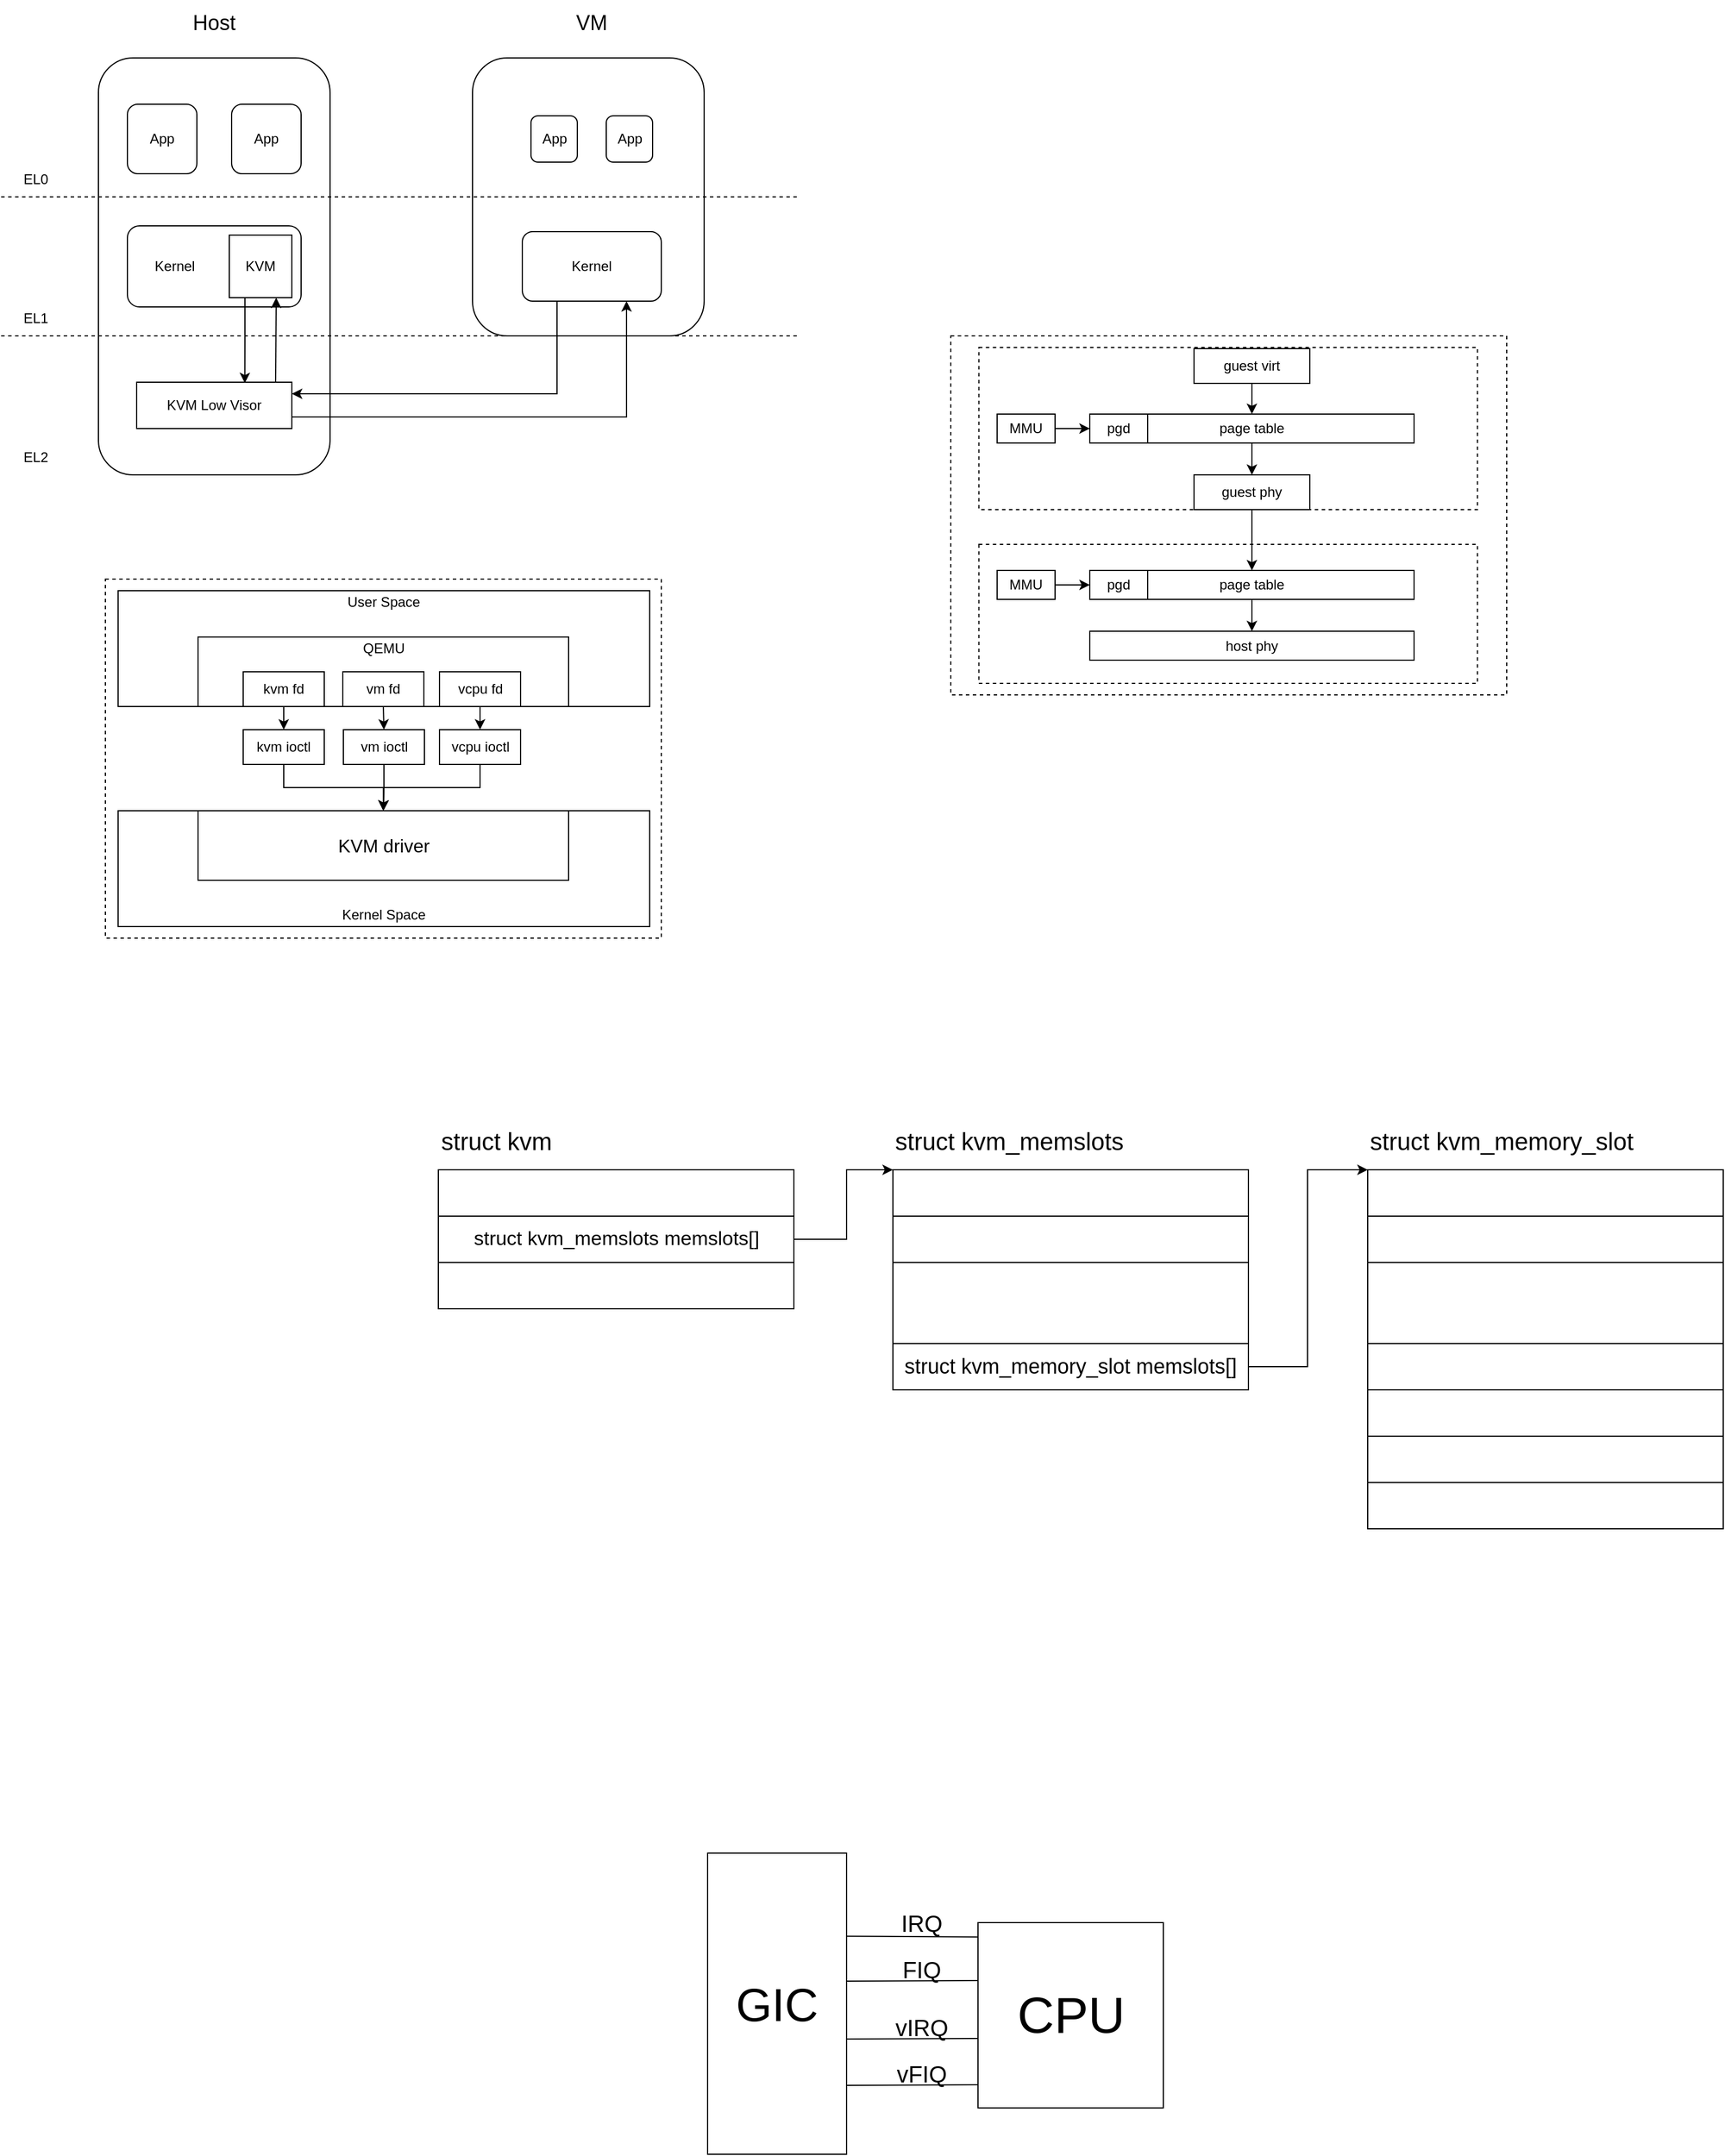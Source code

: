 <mxfile version="20.2.3" type="github">
  <diagram id="0Gi7k2H3K9yGx6-CRsK0" name="第 1 页">
    <mxGraphModel dx="1209" dy="749" grid="1" gridSize="10" guides="1" tooltips="1" connect="1" arrows="1" fold="1" page="0" pageScale="1" pageWidth="1200" pageHeight="1920" math="0" shadow="0">
      <root>
        <mxCell id="0" />
        <mxCell id="1" parent="0" />
        <mxCell id="M2KwWTT17FDbJII6S5ux-3" value="" style="rounded=1;whiteSpace=wrap;html=1;fillColor=none;" parent="1" vertex="1">
          <mxGeometry x="507" y="240" width="200" height="240" as="geometry" />
        </mxCell>
        <mxCell id="M2KwWTT17FDbJII6S5ux-1" value="" style="rounded=1;whiteSpace=wrap;html=1;fillColor=none;" parent="1" vertex="1">
          <mxGeometry x="184" y="240" width="200" height="360" as="geometry" />
        </mxCell>
        <mxCell id="M2KwWTT17FDbJII6S5ux-5" value="" style="endArrow=none;dashed=1;html=1;rounded=0;" parent="1" edge="1">
          <mxGeometry width="50" height="50" relative="1" as="geometry">
            <mxPoint x="100" y="360" as="sourcePoint" />
            <mxPoint x="790" y="360" as="targetPoint" />
          </mxGeometry>
        </mxCell>
        <mxCell id="M2KwWTT17FDbJII6S5ux-6" value="" style="endArrow=none;dashed=1;html=1;rounded=0;" parent="1" edge="1">
          <mxGeometry width="50" height="50" relative="1" as="geometry">
            <mxPoint x="100" y="480" as="sourcePoint" />
            <mxPoint x="790" y="480" as="targetPoint" />
          </mxGeometry>
        </mxCell>
        <mxCell id="M2KwWTT17FDbJII6S5ux-7" value="EL0" style="text;html=1;strokeColor=none;fillColor=none;align=center;verticalAlign=middle;whiteSpace=wrap;rounded=0;" parent="1" vertex="1">
          <mxGeometry x="100" y="330" width="60" height="30" as="geometry" />
        </mxCell>
        <mxCell id="M2KwWTT17FDbJII6S5ux-8" value="EL1" style="text;html=1;strokeColor=none;fillColor=none;align=center;verticalAlign=middle;whiteSpace=wrap;rounded=0;" parent="1" vertex="1">
          <mxGeometry x="100" y="450" width="60" height="30" as="geometry" />
        </mxCell>
        <mxCell id="M2KwWTT17FDbJII6S5ux-9" value="EL2" style="text;html=1;strokeColor=none;fillColor=none;align=center;verticalAlign=middle;whiteSpace=wrap;rounded=0;" parent="1" vertex="1">
          <mxGeometry x="100" y="570" width="60" height="30" as="geometry" />
        </mxCell>
        <mxCell id="M2KwWTT17FDbJII6S5ux-22" style="edgeStyle=orthogonalEdgeStyle;rounded=0;orthogonalLoop=1;jettySize=auto;html=1;exitX=1;exitY=0.75;exitDx=0;exitDy=0;entryX=0.75;entryY=1;entryDx=0;entryDy=0;fontSize=18;" parent="1" source="M2KwWTT17FDbJII6S5ux-10" target="M2KwWTT17FDbJII6S5ux-11" edge="1">
          <mxGeometry relative="1" as="geometry" />
        </mxCell>
        <mxCell id="M2KwWTT17FDbJII6S5ux-10" value="KVM Low Visor" style="rounded=0;whiteSpace=wrap;html=1;fillColor=none;" parent="1" vertex="1">
          <mxGeometry x="217" y="520" width="134" height="40" as="geometry" />
        </mxCell>
        <mxCell id="M2KwWTT17FDbJII6S5ux-21" style="edgeStyle=orthogonalEdgeStyle;rounded=0;orthogonalLoop=1;jettySize=auto;html=1;exitX=0.25;exitY=1;exitDx=0;exitDy=0;entryX=1;entryY=0.25;entryDx=0;entryDy=0;fontSize=18;" parent="1" source="M2KwWTT17FDbJII6S5ux-11" target="M2KwWTT17FDbJII6S5ux-10" edge="1">
          <mxGeometry relative="1" as="geometry" />
        </mxCell>
        <mxCell id="M2KwWTT17FDbJII6S5ux-11" value="Kernel" style="rounded=1;whiteSpace=wrap;html=1;fillColor=none;" parent="1" vertex="1">
          <mxGeometry x="550" y="390" width="120" height="60" as="geometry" />
        </mxCell>
        <mxCell id="M2KwWTT17FDbJII6S5ux-12" value="" style="rounded=1;whiteSpace=wrap;html=1;fillColor=none;" parent="1" vertex="1">
          <mxGeometry x="209" y="385" width="150" height="70" as="geometry" />
        </mxCell>
        <mxCell id="M2KwWTT17FDbJII6S5ux-23" style="edgeStyle=orthogonalEdgeStyle;rounded=0;orthogonalLoop=1;jettySize=auto;html=1;exitX=0.25;exitY=1;exitDx=0;exitDy=0;entryX=0.697;entryY=0.02;entryDx=0;entryDy=0;entryPerimeter=0;fontSize=18;" parent="1" source="M2KwWTT17FDbJII6S5ux-13" target="M2KwWTT17FDbJII6S5ux-10" edge="1">
          <mxGeometry relative="1" as="geometry" />
        </mxCell>
        <mxCell id="M2KwWTT17FDbJII6S5ux-24" style="edgeStyle=orthogonalEdgeStyle;rounded=0;orthogonalLoop=1;jettySize=auto;html=1;exitX=0.75;exitY=1;exitDx=0;exitDy=0;fontSize=18;startArrow=classic;startFill=1;endArrow=none;endFill=0;" parent="1" source="M2KwWTT17FDbJII6S5ux-13" edge="1">
          <mxGeometry relative="1" as="geometry">
            <mxPoint x="337" y="520" as="targetPoint" />
          </mxGeometry>
        </mxCell>
        <mxCell id="M2KwWTT17FDbJII6S5ux-13" value="KVM" style="whiteSpace=wrap;html=1;aspect=fixed;fillColor=none;" parent="1" vertex="1">
          <mxGeometry x="297" y="393" width="54" height="54" as="geometry" />
        </mxCell>
        <mxCell id="M2KwWTT17FDbJII6S5ux-14" value="Kernel" style="text;html=1;strokeColor=none;fillColor=none;align=center;verticalAlign=middle;whiteSpace=wrap;rounded=0;" parent="1" vertex="1">
          <mxGeometry x="220" y="405" width="60" height="30" as="geometry" />
        </mxCell>
        <mxCell id="M2KwWTT17FDbJII6S5ux-15" value="App" style="rounded=1;whiteSpace=wrap;html=1;fillColor=none;" parent="1" vertex="1">
          <mxGeometry x="209" y="280" width="60" height="60" as="geometry" />
        </mxCell>
        <mxCell id="M2KwWTT17FDbJII6S5ux-16" value="App" style="rounded=1;whiteSpace=wrap;html=1;fillColor=none;" parent="1" vertex="1">
          <mxGeometry x="299" y="280" width="60" height="60" as="geometry" />
        </mxCell>
        <mxCell id="M2KwWTT17FDbJII6S5ux-17" value="App" style="rounded=1;whiteSpace=wrap;html=1;fillColor=none;" parent="1" vertex="1">
          <mxGeometry x="557.5" y="290" width="40" height="40" as="geometry" />
        </mxCell>
        <mxCell id="M2KwWTT17FDbJII6S5ux-18" value="App" style="rounded=1;whiteSpace=wrap;html=1;fillColor=none;" parent="1" vertex="1">
          <mxGeometry x="622.5" y="290" width="40" height="40" as="geometry" />
        </mxCell>
        <mxCell id="M2KwWTT17FDbJII6S5ux-19" value="&lt;font style=&quot;font-size: 18px;&quot;&gt;Host&lt;/font&gt;" style="text;html=1;strokeColor=none;fillColor=none;align=center;verticalAlign=middle;whiteSpace=wrap;rounded=0;rotation=0;" parent="1" vertex="1">
          <mxGeometry x="241" y="190" width="86" height="40" as="geometry" />
        </mxCell>
        <mxCell id="M2KwWTT17FDbJII6S5ux-20" value="&lt;font style=&quot;font-size: 18px;&quot;&gt;VM&lt;/font&gt;" style="text;html=1;strokeColor=none;fillColor=none;align=center;verticalAlign=middle;whiteSpace=wrap;rounded=0;rotation=0;" parent="1" vertex="1">
          <mxGeometry x="567" y="190" width="86" height="40" as="geometry" />
        </mxCell>
        <mxCell id="kygwGKtB1yvdqvIX1WsP-1" value="" style="rounded=0;whiteSpace=wrap;html=1;fillColor=none;dashed=1;" parent="1" vertex="1">
          <mxGeometry x="190" y="690" width="480" height="310" as="geometry" />
        </mxCell>
        <mxCell id="kygwGKtB1yvdqvIX1WsP-2" value="" style="rounded=0;whiteSpace=wrap;html=1;fillColor=none;" parent="1" vertex="1">
          <mxGeometry x="201" y="700" width="459" height="100" as="geometry" />
        </mxCell>
        <mxCell id="kygwGKtB1yvdqvIX1WsP-3" value="" style="rounded=0;whiteSpace=wrap;html=1;fillColor=none;" parent="1" vertex="1">
          <mxGeometry x="201" y="890" width="459" height="100" as="geometry" />
        </mxCell>
        <mxCell id="kygwGKtB1yvdqvIX1WsP-4" value="" style="rounded=0;whiteSpace=wrap;html=1;fillColor=none;" parent="1" vertex="1">
          <mxGeometry x="270" y="740" width="320" height="60" as="geometry" />
        </mxCell>
        <mxCell id="kygwGKtB1yvdqvIX1WsP-5" value="" style="rounded=0;whiteSpace=wrap;html=1;fillColor=none;" parent="1" vertex="1">
          <mxGeometry x="270" y="890" width="320" height="60" as="geometry" />
        </mxCell>
        <mxCell id="kygwGKtB1yvdqvIX1WsP-18" style="edgeStyle=orthogonalEdgeStyle;rounded=0;orthogonalLoop=1;jettySize=auto;html=1;exitX=0.5;exitY=1;exitDx=0;exitDy=0;entryX=0.5;entryY=0;entryDx=0;entryDy=0;fontSize=16;" parent="1" source="kygwGKtB1yvdqvIX1WsP-6" target="kygwGKtB1yvdqvIX1WsP-9" edge="1">
          <mxGeometry relative="1" as="geometry" />
        </mxCell>
        <mxCell id="kygwGKtB1yvdqvIX1WsP-6" value="kvm fd" style="rounded=0;whiteSpace=wrap;html=1;fillColor=none;" parent="1" vertex="1">
          <mxGeometry x="309" y="770" width="70" height="30" as="geometry" />
        </mxCell>
        <mxCell id="kygwGKtB1yvdqvIX1WsP-19" style="edgeStyle=orthogonalEdgeStyle;rounded=0;orthogonalLoop=1;jettySize=auto;html=1;exitX=0.5;exitY=1;exitDx=0;exitDy=0;entryX=0.5;entryY=0;entryDx=0;entryDy=0;fontSize=16;" parent="1" source="kygwGKtB1yvdqvIX1WsP-7" target="kygwGKtB1yvdqvIX1WsP-10" edge="1">
          <mxGeometry relative="1" as="geometry" />
        </mxCell>
        <mxCell id="kygwGKtB1yvdqvIX1WsP-7" value="vm fd" style="rounded=0;whiteSpace=wrap;html=1;fillColor=none;" parent="1" vertex="1">
          <mxGeometry x="395" y="770" width="70" height="30" as="geometry" />
        </mxCell>
        <mxCell id="kygwGKtB1yvdqvIX1WsP-20" style="edgeStyle=orthogonalEdgeStyle;rounded=0;orthogonalLoop=1;jettySize=auto;html=1;exitX=0.5;exitY=1;exitDx=0;exitDy=0;entryX=0.5;entryY=0;entryDx=0;entryDy=0;fontSize=16;" parent="1" source="kygwGKtB1yvdqvIX1WsP-8" target="kygwGKtB1yvdqvIX1WsP-11" edge="1">
          <mxGeometry relative="1" as="geometry" />
        </mxCell>
        <mxCell id="kygwGKtB1yvdqvIX1WsP-8" value="vcpu fd" style="rounded=0;whiteSpace=wrap;html=1;fillColor=none;" parent="1" vertex="1">
          <mxGeometry x="478.5" y="770" width="70" height="30" as="geometry" />
        </mxCell>
        <mxCell id="kygwGKtB1yvdqvIX1WsP-21" style="edgeStyle=orthogonalEdgeStyle;rounded=0;orthogonalLoop=1;jettySize=auto;html=1;exitX=0.5;exitY=1;exitDx=0;exitDy=0;entryX=0.5;entryY=0;entryDx=0;entryDy=0;fontSize=16;" parent="1" source="kygwGKtB1yvdqvIX1WsP-9" target="kygwGKtB1yvdqvIX1WsP-5" edge="1">
          <mxGeometry relative="1" as="geometry">
            <Array as="points">
              <mxPoint x="344" y="870" />
              <mxPoint x="430" y="870" />
            </Array>
          </mxGeometry>
        </mxCell>
        <mxCell id="kygwGKtB1yvdqvIX1WsP-9" value="kvm ioctl" style="rounded=0;whiteSpace=wrap;html=1;fillColor=none;" parent="1" vertex="1">
          <mxGeometry x="309" y="820" width="70" height="30" as="geometry" />
        </mxCell>
        <mxCell id="kygwGKtB1yvdqvIX1WsP-22" style="edgeStyle=orthogonalEdgeStyle;rounded=0;orthogonalLoop=1;jettySize=auto;html=1;exitX=0.5;exitY=1;exitDx=0;exitDy=0;entryX=0.5;entryY=0;entryDx=0;entryDy=0;fontSize=16;" parent="1" source="kygwGKtB1yvdqvIX1WsP-10" target="kygwGKtB1yvdqvIX1WsP-5" edge="1">
          <mxGeometry relative="1" as="geometry" />
        </mxCell>
        <mxCell id="kygwGKtB1yvdqvIX1WsP-10" value="vm ioctl" style="rounded=0;whiteSpace=wrap;html=1;fillColor=none;" parent="1" vertex="1">
          <mxGeometry x="395.5" y="820" width="70" height="30" as="geometry" />
        </mxCell>
        <mxCell id="kygwGKtB1yvdqvIX1WsP-23" style="edgeStyle=orthogonalEdgeStyle;rounded=0;orthogonalLoop=1;jettySize=auto;html=1;exitX=0.5;exitY=1;exitDx=0;exitDy=0;fontSize=16;" parent="1" source="kygwGKtB1yvdqvIX1WsP-11" edge="1">
          <mxGeometry relative="1" as="geometry">
            <mxPoint x="430" y="890" as="targetPoint" />
          </mxGeometry>
        </mxCell>
        <mxCell id="kygwGKtB1yvdqvIX1WsP-11" value="vcpu ioctl" style="rounded=0;whiteSpace=wrap;html=1;fillColor=none;" parent="1" vertex="1">
          <mxGeometry x="478.5" y="820" width="70" height="30" as="geometry" />
        </mxCell>
        <mxCell id="kygwGKtB1yvdqvIX1WsP-12" value="QEMU" style="text;html=1;strokeColor=none;fillColor=none;align=center;verticalAlign=middle;whiteSpace=wrap;rounded=0;" parent="1" vertex="1">
          <mxGeometry x="382.5" y="740" width="95" height="20" as="geometry" />
        </mxCell>
        <mxCell id="kygwGKtB1yvdqvIX1WsP-14" value="&lt;font style=&quot;font-size: 16px;&quot;&gt;KVM driver&lt;/font&gt;" style="text;html=1;strokeColor=none;fillColor=none;align=center;verticalAlign=middle;whiteSpace=wrap;rounded=0;" parent="1" vertex="1">
          <mxGeometry x="382.5" y="905" width="95" height="30" as="geometry" />
        </mxCell>
        <mxCell id="kygwGKtB1yvdqvIX1WsP-16" value="Kernel Space" style="text;html=1;strokeColor=none;fillColor=none;align=center;verticalAlign=middle;whiteSpace=wrap;rounded=0;" parent="1" vertex="1">
          <mxGeometry x="382.5" y="970" width="95" height="20" as="geometry" />
        </mxCell>
        <mxCell id="kygwGKtB1yvdqvIX1WsP-17" value="User Space" style="text;html=1;strokeColor=none;fillColor=none;align=center;verticalAlign=middle;whiteSpace=wrap;rounded=0;" parent="1" vertex="1">
          <mxGeometry x="382.5" y="700" width="95" height="20" as="geometry" />
        </mxCell>
        <mxCell id="fz9DKFjjDcTLPEcL4_bX-1" value="" style="rounded=0;whiteSpace=wrap;html=1;fillColor=none;dashed=1;" parent="1" vertex="1">
          <mxGeometry x="920" y="480" width="480" height="310" as="geometry" />
        </mxCell>
        <mxCell id="fz9DKFjjDcTLPEcL4_bX-3" value="" style="rounded=0;whiteSpace=wrap;html=1;fillColor=none;dashed=1;" parent="1" vertex="1">
          <mxGeometry x="944.25" y="490" width="430.5" height="140" as="geometry" />
        </mxCell>
        <mxCell id="fz9DKFjjDcTLPEcL4_bX-4" value="" style="rounded=0;whiteSpace=wrap;html=1;fillColor=none;dashed=1;" parent="1" vertex="1">
          <mxGeometry x="944.25" y="660" width="430.5" height="120" as="geometry" />
        </mxCell>
        <mxCell id="fz9DKFjjDcTLPEcL4_bX-17" style="edgeStyle=orthogonalEdgeStyle;rounded=0;orthogonalLoop=1;jettySize=auto;html=1;exitX=1;exitY=0.5;exitDx=0;exitDy=0;entryX=0;entryY=0.5;entryDx=0;entryDy=0;" parent="1" source="fz9DKFjjDcTLPEcL4_bX-5" target="fz9DKFjjDcTLPEcL4_bX-7" edge="1">
          <mxGeometry relative="1" as="geometry" />
        </mxCell>
        <mxCell id="fz9DKFjjDcTLPEcL4_bX-5" value="MMU" style="rounded=0;whiteSpace=wrap;html=1;" parent="1" vertex="1">
          <mxGeometry x="960" y="547.5" width="50" height="25" as="geometry" />
        </mxCell>
        <mxCell id="fz9DKFjjDcTLPEcL4_bX-14" style="edgeStyle=orthogonalEdgeStyle;rounded=0;orthogonalLoop=1;jettySize=auto;html=1;exitX=0.5;exitY=1;exitDx=0;exitDy=0;entryX=0.5;entryY=0;entryDx=0;entryDy=0;" parent="1" source="fz9DKFjjDcTLPEcL4_bX-6" target="fz9DKFjjDcTLPEcL4_bX-8" edge="1">
          <mxGeometry relative="1" as="geometry" />
        </mxCell>
        <mxCell id="fz9DKFjjDcTLPEcL4_bX-6" value="page table" style="rounded=0;whiteSpace=wrap;html=1;" parent="1" vertex="1">
          <mxGeometry x="1040" y="547.5" width="280" height="25" as="geometry" />
        </mxCell>
        <mxCell id="fz9DKFjjDcTLPEcL4_bX-7" value="pgd" style="rounded=0;whiteSpace=wrap;html=1;" parent="1" vertex="1">
          <mxGeometry x="1040" y="547.5" width="50" height="25" as="geometry" />
        </mxCell>
        <mxCell id="fz9DKFjjDcTLPEcL4_bX-13" style="edgeStyle=orthogonalEdgeStyle;rounded=0;orthogonalLoop=1;jettySize=auto;html=1;exitX=0.5;exitY=1;exitDx=0;exitDy=0;entryX=0.5;entryY=0;entryDx=0;entryDy=0;" parent="1" source="fz9DKFjjDcTLPEcL4_bX-8" target="fz9DKFjjDcTLPEcL4_bX-11" edge="1">
          <mxGeometry relative="1" as="geometry" />
        </mxCell>
        <mxCell id="fz9DKFjjDcTLPEcL4_bX-8" value="guest phy" style="rounded=0;whiteSpace=wrap;html=1;" parent="1" vertex="1">
          <mxGeometry x="1130" y="600" width="100" height="30" as="geometry" />
        </mxCell>
        <mxCell id="fz9DKFjjDcTLPEcL4_bX-15" style="edgeStyle=orthogonalEdgeStyle;rounded=0;orthogonalLoop=1;jettySize=auto;html=1;exitX=0.5;exitY=1;exitDx=0;exitDy=0;entryX=0.5;entryY=0;entryDx=0;entryDy=0;" parent="1" source="fz9DKFjjDcTLPEcL4_bX-9" target="fz9DKFjjDcTLPEcL4_bX-6" edge="1">
          <mxGeometry relative="1" as="geometry" />
        </mxCell>
        <mxCell id="fz9DKFjjDcTLPEcL4_bX-9" value="guest virt" style="rounded=0;whiteSpace=wrap;html=1;" parent="1" vertex="1">
          <mxGeometry x="1130" y="491" width="100" height="30" as="geometry" />
        </mxCell>
        <mxCell id="fz9DKFjjDcTLPEcL4_bX-18" style="edgeStyle=orthogonalEdgeStyle;rounded=0;orthogonalLoop=1;jettySize=auto;html=1;exitX=1;exitY=0.5;exitDx=0;exitDy=0;entryX=0;entryY=0.5;entryDx=0;entryDy=0;" parent="1" source="fz9DKFjjDcTLPEcL4_bX-10" target="fz9DKFjjDcTLPEcL4_bX-12" edge="1">
          <mxGeometry relative="1" as="geometry" />
        </mxCell>
        <mxCell id="fz9DKFjjDcTLPEcL4_bX-10" value="MMU" style="rounded=0;whiteSpace=wrap;html=1;" parent="1" vertex="1">
          <mxGeometry x="960" y="682.5" width="50" height="25" as="geometry" />
        </mxCell>
        <mxCell id="fz9DKFjjDcTLPEcL4_bX-19" style="edgeStyle=orthogonalEdgeStyle;rounded=0;orthogonalLoop=1;jettySize=auto;html=1;exitX=0.5;exitY=1;exitDx=0;exitDy=0;entryX=0.5;entryY=0;entryDx=0;entryDy=0;" parent="1" source="fz9DKFjjDcTLPEcL4_bX-11" target="fz9DKFjjDcTLPEcL4_bX-16" edge="1">
          <mxGeometry relative="1" as="geometry" />
        </mxCell>
        <mxCell id="fz9DKFjjDcTLPEcL4_bX-11" value="page table" style="rounded=0;whiteSpace=wrap;html=1;" parent="1" vertex="1">
          <mxGeometry x="1040" y="682.5" width="280" height="25" as="geometry" />
        </mxCell>
        <mxCell id="fz9DKFjjDcTLPEcL4_bX-12" value="pgd" style="rounded=0;whiteSpace=wrap;html=1;" parent="1" vertex="1">
          <mxGeometry x="1040" y="682.5" width="50" height="25" as="geometry" />
        </mxCell>
        <mxCell id="fz9DKFjjDcTLPEcL4_bX-16" value="host phy" style="rounded=0;whiteSpace=wrap;html=1;" parent="1" vertex="1">
          <mxGeometry x="1040" y="735" width="280" height="25" as="geometry" />
        </mxCell>
        <mxCell id="hOiswsmNN2-7Tfmbyqsf-1" value="" style="rounded=0;whiteSpace=wrap;html=1;" parent="1" vertex="1">
          <mxGeometry x="477.5" y="1200" width="307" height="120" as="geometry" />
        </mxCell>
        <mxCell id="hOiswsmNN2-7Tfmbyqsf-16" style="edgeStyle=orthogonalEdgeStyle;rounded=0;orthogonalLoop=1;jettySize=auto;html=1;exitX=1;exitY=0.5;exitDx=0;exitDy=0;fontSize=18;entryX=0;entryY=0;entryDx=0;entryDy=0;" parent="1" source="hOiswsmNN2-7Tfmbyqsf-2" target="hOiswsmNN2-7Tfmbyqsf-3" edge="1">
          <mxGeometry relative="1" as="geometry">
            <mxPoint x="830" y="1240" as="targetPoint" />
            <Array as="points">
              <mxPoint x="830" y="1260" />
              <mxPoint x="830" y="1200" />
            </Array>
          </mxGeometry>
        </mxCell>
        <mxCell id="hOiswsmNN2-7Tfmbyqsf-2" value="&lt;font style=&quot;font-size: 17px;&quot;&gt;struct kvm_memslots memslots[]&lt;/font&gt;" style="rounded=0;whiteSpace=wrap;html=1;" parent="1" vertex="1">
          <mxGeometry x="477.5" y="1240" width="307" height="40" as="geometry" />
        </mxCell>
        <mxCell id="hOiswsmNN2-7Tfmbyqsf-3" value="" style="rounded=0;whiteSpace=wrap;html=1;" parent="1" vertex="1">
          <mxGeometry x="870" y="1200" width="307" height="190" as="geometry" />
        </mxCell>
        <mxCell id="hOiswsmNN2-7Tfmbyqsf-4" value="" style="rounded=0;whiteSpace=wrap;html=1;" parent="1" vertex="1">
          <mxGeometry x="870" y="1240" width="307" height="40" as="geometry" />
        </mxCell>
        <mxCell id="hOiswsmNN2-7Tfmbyqsf-18" style="edgeStyle=orthogonalEdgeStyle;rounded=0;orthogonalLoop=1;jettySize=auto;html=1;exitX=1;exitY=0.5;exitDx=0;exitDy=0;entryX=0;entryY=0;entryDx=0;entryDy=0;fontSize=18;" parent="1" source="hOiswsmNN2-7Tfmbyqsf-5" target="hOiswsmNN2-7Tfmbyqsf-6" edge="1">
          <mxGeometry relative="1" as="geometry">
            <Array as="points">
              <mxPoint x="1228" y="1370" />
              <mxPoint x="1228" y="1200" />
            </Array>
          </mxGeometry>
        </mxCell>
        <mxCell id="hOiswsmNN2-7Tfmbyqsf-5" value="&lt;font style=&quot;font-size: 18px;&quot;&gt;struct kvm_memory_slot memslots[]&lt;/font&gt;" style="rounded=0;whiteSpace=wrap;html=1;" parent="1" vertex="1">
          <mxGeometry x="870" y="1350" width="307" height="40" as="geometry" />
        </mxCell>
        <mxCell id="hOiswsmNN2-7Tfmbyqsf-6" value="" style="rounded=0;whiteSpace=wrap;html=1;" parent="1" vertex="1">
          <mxGeometry x="1280" y="1200" width="307" height="310" as="geometry" />
        </mxCell>
        <mxCell id="hOiswsmNN2-7Tfmbyqsf-7" value="" style="rounded=0;whiteSpace=wrap;html=1;" parent="1" vertex="1">
          <mxGeometry x="1280" y="1240" width="307" height="40" as="geometry" />
        </mxCell>
        <mxCell id="hOiswsmNN2-7Tfmbyqsf-8" value="" style="rounded=0;whiteSpace=wrap;html=1;" parent="1" vertex="1">
          <mxGeometry x="1280" y="1350" width="307" height="40" as="geometry" />
        </mxCell>
        <mxCell id="hOiswsmNN2-7Tfmbyqsf-9" value="" style="rounded=0;whiteSpace=wrap;html=1;" parent="1" vertex="1">
          <mxGeometry x="1280" y="1390" width="307" height="40" as="geometry" />
        </mxCell>
        <mxCell id="hOiswsmNN2-7Tfmbyqsf-10" value="" style="rounded=0;whiteSpace=wrap;html=1;" parent="1" vertex="1">
          <mxGeometry x="1280" y="1430" width="307" height="40" as="geometry" />
        </mxCell>
        <mxCell id="hOiswsmNN2-7Tfmbyqsf-11" value="" style="rounded=0;whiteSpace=wrap;html=1;" parent="1" vertex="1">
          <mxGeometry x="1280" y="1470" width="307" height="40" as="geometry" />
        </mxCell>
        <mxCell id="hOiswsmNN2-7Tfmbyqsf-13" value="&lt;font style=&quot;font-size: 21px;&quot;&gt;struct kvm&lt;/font&gt;" style="text;html=1;strokeColor=none;fillColor=none;align=left;verticalAlign=middle;whiteSpace=wrap;rounded=0;" parent="1" vertex="1">
          <mxGeometry x="478" y="1160" width="156" height="30" as="geometry" />
        </mxCell>
        <mxCell id="hOiswsmNN2-7Tfmbyqsf-14" value="&lt;font style=&quot;font-size: 21px;&quot;&gt;struct kvm_memslots&lt;/font&gt;" style="text;html=1;strokeColor=none;fillColor=none;align=left;verticalAlign=middle;whiteSpace=wrap;rounded=0;" parent="1" vertex="1">
          <mxGeometry x="870" y="1160" width="280" height="30" as="geometry" />
        </mxCell>
        <mxCell id="hOiswsmNN2-7Tfmbyqsf-15" value="&lt;font style=&quot;font-size: 21px;&quot;&gt;struct kvm_memory_slot&lt;/font&gt;" style="text;html=1;strokeColor=none;fillColor=none;align=left;verticalAlign=middle;whiteSpace=wrap;rounded=0;" parent="1" vertex="1">
          <mxGeometry x="1280" y="1160" width="280" height="30" as="geometry" />
        </mxCell>
        <mxCell id="hOiswsmNN2-7Tfmbyqsf-19" value="CPU" style="whiteSpace=wrap;html=1;aspect=fixed;fontSize=44;" parent="1" vertex="1">
          <mxGeometry x="943.5" y="1850" width="160" height="160" as="geometry" />
        </mxCell>
        <mxCell id="hOiswsmNN2-7Tfmbyqsf-20" value="&lt;font style=&quot;font-size: 40px;&quot;&gt;GIC&lt;/font&gt;" style="rounded=0;whiteSpace=wrap;html=1;fontSize=18;" parent="1" vertex="1">
          <mxGeometry x="710" y="1790" width="120" height="260" as="geometry" />
        </mxCell>
        <mxCell id="hOiswsmNN2-7Tfmbyqsf-21" value="" style="endArrow=none;html=1;rounded=0;fontSize=44;exitX=0.999;exitY=0.276;exitDx=0;exitDy=0;exitPerimeter=0;entryX=0.001;entryY=0.077;entryDx=0;entryDy=0;entryPerimeter=0;" parent="1" source="hOiswsmNN2-7Tfmbyqsf-20" target="hOiswsmNN2-7Tfmbyqsf-19" edge="1">
          <mxGeometry width="50" height="50" relative="1" as="geometry">
            <mxPoint x="870" y="1880" as="sourcePoint" />
            <mxPoint x="940" y="1863" as="targetPoint" />
          </mxGeometry>
        </mxCell>
        <mxCell id="hOiswsmNN2-7Tfmbyqsf-22" value="" style="endArrow=none;html=1;rounded=0;fontSize=44;exitX=0.999;exitY=0.276;exitDx=0;exitDy=0;exitPerimeter=0;entryX=0.001;entryY=0.077;entryDx=0;entryDy=0;entryPerimeter=0;" parent="1" edge="1">
          <mxGeometry width="50" height="50" relative="1" as="geometry">
            <mxPoint x="829.72" y="1900.48" as="sourcePoint" />
            <mxPoint x="943.5" y="1900.0" as="targetPoint" />
          </mxGeometry>
        </mxCell>
        <mxCell id="hOiswsmNN2-7Tfmbyqsf-23" value="" style="endArrow=none;html=1;rounded=0;fontSize=44;exitX=0.999;exitY=0.276;exitDx=0;exitDy=0;exitPerimeter=0;entryX=0.001;entryY=0.077;entryDx=0;entryDy=0;entryPerimeter=0;" parent="1" edge="1">
          <mxGeometry width="50" height="50" relative="1" as="geometry">
            <mxPoint x="829.72" y="1950.48" as="sourcePoint" />
            <mxPoint x="943.5" y="1950" as="targetPoint" />
          </mxGeometry>
        </mxCell>
        <mxCell id="hOiswsmNN2-7Tfmbyqsf-24" value="" style="endArrow=none;html=1;rounded=0;fontSize=44;exitX=0.999;exitY=0.276;exitDx=0;exitDy=0;exitPerimeter=0;entryX=0.001;entryY=0.077;entryDx=0;entryDy=0;entryPerimeter=0;" parent="1" edge="1">
          <mxGeometry width="50" height="50" relative="1" as="geometry">
            <mxPoint x="829.72" y="1990.48" as="sourcePoint" />
            <mxPoint x="943.5" y="1990.0" as="targetPoint" />
          </mxGeometry>
        </mxCell>
        <mxCell id="hOiswsmNN2-7Tfmbyqsf-25" value="IRQ" style="text;html=1;strokeColor=none;fillColor=none;align=center;verticalAlign=middle;whiteSpace=wrap;rounded=0;fontSize=20;" parent="1" vertex="1">
          <mxGeometry x="860" y="1840" width="70" height="20" as="geometry" />
        </mxCell>
        <mxCell id="hOiswsmNN2-7Tfmbyqsf-26" value="FIQ" style="text;html=1;strokeColor=none;fillColor=none;align=center;verticalAlign=middle;whiteSpace=wrap;rounded=0;fontSize=20;" parent="1" vertex="1">
          <mxGeometry x="860" y="1880" width="70" height="20" as="geometry" />
        </mxCell>
        <mxCell id="hOiswsmNN2-7Tfmbyqsf-27" value="vIRQ" style="text;html=1;strokeColor=none;fillColor=none;align=center;verticalAlign=middle;whiteSpace=wrap;rounded=0;fontSize=20;" parent="1" vertex="1">
          <mxGeometry x="860" y="1930" width="70" height="20" as="geometry" />
        </mxCell>
        <mxCell id="hOiswsmNN2-7Tfmbyqsf-28" value="vFIQ" style="text;html=1;strokeColor=none;fillColor=none;align=center;verticalAlign=middle;whiteSpace=wrap;rounded=0;fontSize=20;" parent="1" vertex="1">
          <mxGeometry x="860" y="1970" width="70" height="20" as="geometry" />
        </mxCell>
      </root>
    </mxGraphModel>
  </diagram>
</mxfile>
